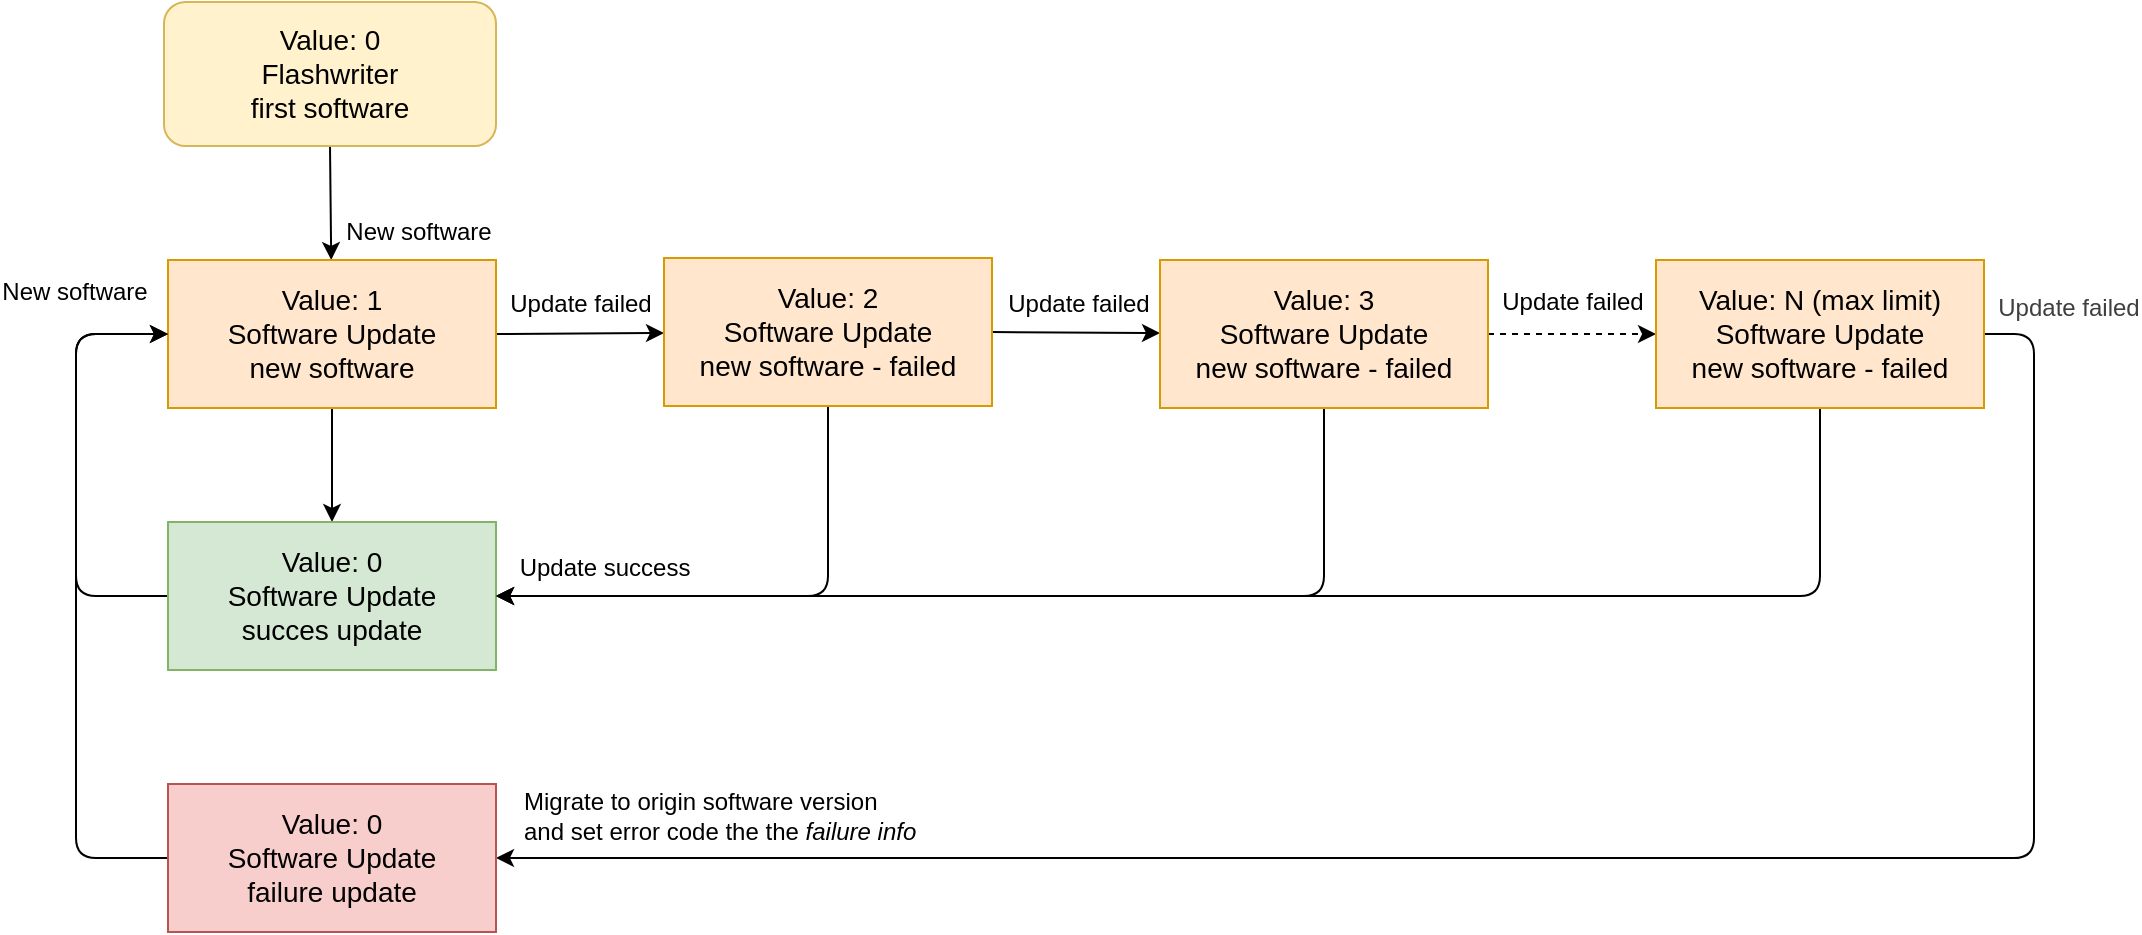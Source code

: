 <mxfile scale="3" border="0">
    <diagram id="LzTGRrPrDBO6Tm46XuKC" name="Page-1">
        <mxGraphModel dx="2004" dy="2066" grid="0" gridSize="10" guides="1" tooltips="1" connect="1" arrows="1" fold="1" page="0" pageScale="1" pageWidth="1600" pageHeight="1200" math="0" shadow="0">
            <root>
                <mxCell id="0"/>
                <mxCell id="1" parent="0"/>
                <mxCell id="371" style="edgeStyle=none;html=1;exitX=0.5;exitY=1;exitDx=0;exitDy=0;" edge="1" parent="1" source="316" target="341">
                    <mxGeometry relative="1" as="geometry"/>
                </mxCell>
                <mxCell id="372" value="&lt;span style=&quot;color: rgb(0, 0, 0);&quot;&gt;New software&lt;/span&gt;" style="edgeLabel;html=1;align=center;verticalAlign=middle;resizable=0;points=[];fontSize=12;" vertex="1" connectable="0" parent="371">
                    <mxGeometry x="-0.219" y="2" relative="1" as="geometry">
                        <mxPoint x="42" y="20" as="offset"/>
                    </mxGeometry>
                </mxCell>
                <mxCell id="316" value="Value: 0&lt;br&gt;Flashwriter&lt;div&gt;first software&lt;/div&gt;" style="rounded=1;whiteSpace=wrap;html=1;fontSize=14;fillColor=#fff2cc;strokeColor=#d6b656;" parent="1" vertex="1">
                    <mxGeometry x="-154" y="-780" width="166" height="72" as="geometry"/>
                </mxCell>
                <mxCell id="345" style="edgeStyle=none;html=1;exitX=1;exitY=0.5;exitDx=0;exitDy=0;" edge="1" parent="1" source="341" target="342">
                    <mxGeometry relative="1" as="geometry"/>
                </mxCell>
                <mxCell id="361" value="Update failed" style="edgeLabel;html=1;align=center;verticalAlign=middle;resizable=0;points=[];fontSize=12;" vertex="1" connectable="0" parent="345">
                    <mxGeometry x="-0.211" y="2" relative="1" as="geometry">
                        <mxPoint x="9" y="-13" as="offset"/>
                    </mxGeometry>
                </mxCell>
                <mxCell id="346" style="edgeStyle=none;html=1;exitX=0.5;exitY=1;exitDx=0;exitDy=0;" edge="1" parent="1" source="341" target="343">
                    <mxGeometry relative="1" as="geometry"/>
                </mxCell>
                <mxCell id="341" value="&lt;span style=&quot;font-size: 14px;&quot;&gt;Value: 1&lt;br&gt;Software Update&lt;/span&gt;&lt;div&gt;&lt;span style=&quot;font-size: 14px;&quot;&gt;new software&lt;/span&gt;&lt;/div&gt;" style="rounded=0;whiteSpace=wrap;html=1;fillColor=#ffe6cc;strokeColor=#d79b00;" vertex="1" parent="1">
                    <mxGeometry x="-152" y="-651" width="164" height="74" as="geometry"/>
                </mxCell>
                <mxCell id="347" style="edgeStyle=orthogonalEdgeStyle;html=1;exitX=0.5;exitY=1;exitDx=0;exitDy=0;entryX=1;entryY=0.5;entryDx=0;entryDy=0;" edge="1" parent="1" source="342" target="343">
                    <mxGeometry relative="1" as="geometry"/>
                </mxCell>
                <mxCell id="353" style="edgeStyle=none;html=1;exitX=1;exitY=0.5;exitDx=0;exitDy=0;" edge="1" parent="1" source="342" target="348">
                    <mxGeometry relative="1" as="geometry"/>
                </mxCell>
                <mxCell id="362" value="&lt;font style=&quot;font-size: 12px;&quot;&gt;Update failed&lt;/font&gt;" style="edgeLabel;html=1;align=center;verticalAlign=middle;resizable=0;points=[];" vertex="1" connectable="0" parent="353">
                    <mxGeometry x="-0.324" y="2" relative="1" as="geometry">
                        <mxPoint x="14" y="-12" as="offset"/>
                    </mxGeometry>
                </mxCell>
                <mxCell id="342" value="&lt;span style=&quot;font-size: 14px;&quot;&gt;Value: 2&lt;br&gt;Software Update&lt;/span&gt;&lt;div&gt;&lt;span style=&quot;font-size: 14px;&quot;&gt;new software - failed&lt;/span&gt;&lt;/div&gt;" style="rounded=0;whiteSpace=wrap;html=1;fillColor=#ffe6cc;strokeColor=#d79b00;" vertex="1" parent="1">
                    <mxGeometry x="96" y="-652" width="164" height="74" as="geometry"/>
                </mxCell>
                <mxCell id="356" style="edgeStyle=orthogonalEdgeStyle;html=1;exitX=0;exitY=0.5;exitDx=0;exitDy=0;entryX=0;entryY=0.5;entryDx=0;entryDy=0;" edge="1" parent="1" source="343" target="341">
                    <mxGeometry relative="1" as="geometry">
                        <Array as="points">
                            <mxPoint x="-198" y="-483"/>
                            <mxPoint x="-198" y="-614"/>
                        </Array>
                    </mxGeometry>
                </mxCell>
                <mxCell id="343" value="&lt;span style=&quot;font-size: 14px;&quot;&gt;Value: 0&lt;br&gt;Software Update&lt;/span&gt;&lt;div&gt;&lt;span style=&quot;font-size: 14px;&quot;&gt;succes update&lt;/span&gt;&lt;/div&gt;" style="rounded=0;whiteSpace=wrap;html=1;fillColor=#d5e8d4;strokeColor=#82b366;" vertex="1" parent="1">
                    <mxGeometry x="-152" y="-520" width="164" height="74" as="geometry"/>
                </mxCell>
                <mxCell id="351" style="edgeStyle=orthogonalEdgeStyle;html=1;exitX=0.5;exitY=1;exitDx=0;exitDy=0;entryX=1;entryY=0.5;entryDx=0;entryDy=0;" edge="1" parent="1" source="348" target="343">
                    <mxGeometry relative="1" as="geometry"/>
                </mxCell>
                <mxCell id="354" style="edgeStyle=none;html=1;exitX=1;exitY=0.5;exitDx=0;exitDy=0;dashed=1;" edge="1" parent="1" source="348" target="352">
                    <mxGeometry relative="1" as="geometry"/>
                </mxCell>
                <mxCell id="348" value="&lt;span style=&quot;font-size: 14px;&quot;&gt;Value: 3&lt;br&gt;Software Update&lt;/span&gt;&lt;div&gt;&lt;span style=&quot;font-size: 14px;&quot;&gt;new software - failed&lt;/span&gt;&lt;/div&gt;" style="rounded=0;whiteSpace=wrap;html=1;fillColor=#ffe6cc;strokeColor=#d79b00;" vertex="1" parent="1">
                    <mxGeometry x="344" y="-651" width="164" height="74" as="geometry"/>
                </mxCell>
                <mxCell id="366" style="edgeStyle=orthogonalEdgeStyle;html=1;exitX=1;exitY=0.5;exitDx=0;exitDy=0;entryX=1;entryY=0.5;entryDx=0;entryDy=0;" edge="1" parent="1" source="352" target="357">
                    <mxGeometry relative="1" as="geometry">
                        <Array as="points">
                            <mxPoint x="781" y="-614"/>
                            <mxPoint x="781" y="-352"/>
                        </Array>
                    </mxGeometry>
                </mxCell>
                <mxCell id="367" value="&lt;span style=&quot;color: rgb(0, 0, 0);&quot;&gt;Migrate to origin software version&lt;/span&gt;&lt;br&gt;&lt;span style=&quot;color: rgb(0, 0, 0);&quot;&gt;and set error code the the&amp;nbsp;&lt;/span&gt;&lt;i&gt;failure info&lt;/i&gt;" style="edgeLabel;html=1;align=left;verticalAlign=middle;resizable=0;points=[];fontSize=12;" vertex="1" connectable="0" parent="366">
                    <mxGeometry x="-0.388" y="1" relative="1" as="geometry">
                        <mxPoint x="-721" y="-22" as="offset"/>
                    </mxGeometry>
                </mxCell>
                <mxCell id="368" value="&lt;span style=&quot;color: rgb(63, 63, 63); font-size: 12px;&quot;&gt;Update failed&lt;/span&gt;" style="edgeLabel;html=1;align=center;verticalAlign=middle;resizable=0;points=[];" vertex="1" connectable="0" parent="366">
                    <mxGeometry x="-0.98" relative="1" as="geometry">
                        <mxPoint x="31" y="-13" as="offset"/>
                    </mxGeometry>
                </mxCell>
                <mxCell id="369" style="edgeStyle=orthogonalEdgeStyle;html=1;exitX=0.5;exitY=1;exitDx=0;exitDy=0;entryX=1;entryY=0.5;entryDx=0;entryDy=0;" edge="1" parent="1" source="352" target="343">
                    <mxGeometry relative="1" as="geometry"/>
                </mxCell>
                <mxCell id="370" value="Update success" style="edgeLabel;html=1;align=center;verticalAlign=middle;resizable=0;points=[];fontSize=12;" vertex="1" connectable="0" parent="369">
                    <mxGeometry x="0.662" relative="1" as="geometry">
                        <mxPoint x="-74" y="-14" as="offset"/>
                    </mxGeometry>
                </mxCell>
                <mxCell id="352" value="&lt;span style=&quot;font-size: 14px;&quot;&gt;Value: N (max limit)&lt;br&gt;Software Update&lt;/span&gt;&lt;div&gt;&lt;span style=&quot;font-size: 14px;&quot;&gt;new software - failed&lt;/span&gt;&lt;/div&gt;" style="rounded=0;whiteSpace=wrap;html=1;fillColor=#ffe6cc;strokeColor=#d79b00;" vertex="1" parent="1">
                    <mxGeometry x="592" y="-651" width="164" height="74" as="geometry"/>
                </mxCell>
                <mxCell id="359" style="edgeStyle=orthogonalEdgeStyle;html=1;exitX=0;exitY=0.5;exitDx=0;exitDy=0;entryX=0;entryY=0.5;entryDx=0;entryDy=0;" edge="1" parent="1" source="357" target="341">
                    <mxGeometry relative="1" as="geometry">
                        <Array as="points">
                            <mxPoint x="-198" y="-352"/>
                            <mxPoint x="-198" y="-614"/>
                        </Array>
                    </mxGeometry>
                </mxCell>
                <mxCell id="357" value="&lt;span style=&quot;font-size: 14px;&quot;&gt;Value: 0&lt;br&gt;Software Update&lt;/span&gt;&lt;div&gt;&lt;span style=&quot;font-size: 14px;&quot;&gt;failure update&lt;/span&gt;&lt;/div&gt;" style="rounded=0;whiteSpace=wrap;html=1;fillColor=#f8cecc;strokeColor=#b85450;" vertex="1" parent="1">
                    <mxGeometry x="-152" y="-389" width="164" height="74" as="geometry"/>
                </mxCell>
                <mxCell id="363" value="&lt;font&gt;Update failed&lt;/font&gt;" style="edgeLabel;html=1;align=center;verticalAlign=middle;resizable=0;points=[];fontSize=12;" vertex="1" connectable="0" parent="1">
                    <mxGeometry x="549.996" y="-629.998" as="geometry"/>
                </mxCell>
                <mxCell id="373" value="New software" style="edgeLabel;html=1;align=center;verticalAlign=middle;resizable=0;points=[];fontSize=12;" vertex="1" connectable="0" parent="1">
                    <mxGeometry x="-197.004" y="-634.0" as="geometry">
                        <mxPoint x="-2" y="-1" as="offset"/>
                    </mxGeometry>
                </mxCell>
            </root>
        </mxGraphModel>
    </diagram>
</mxfile>